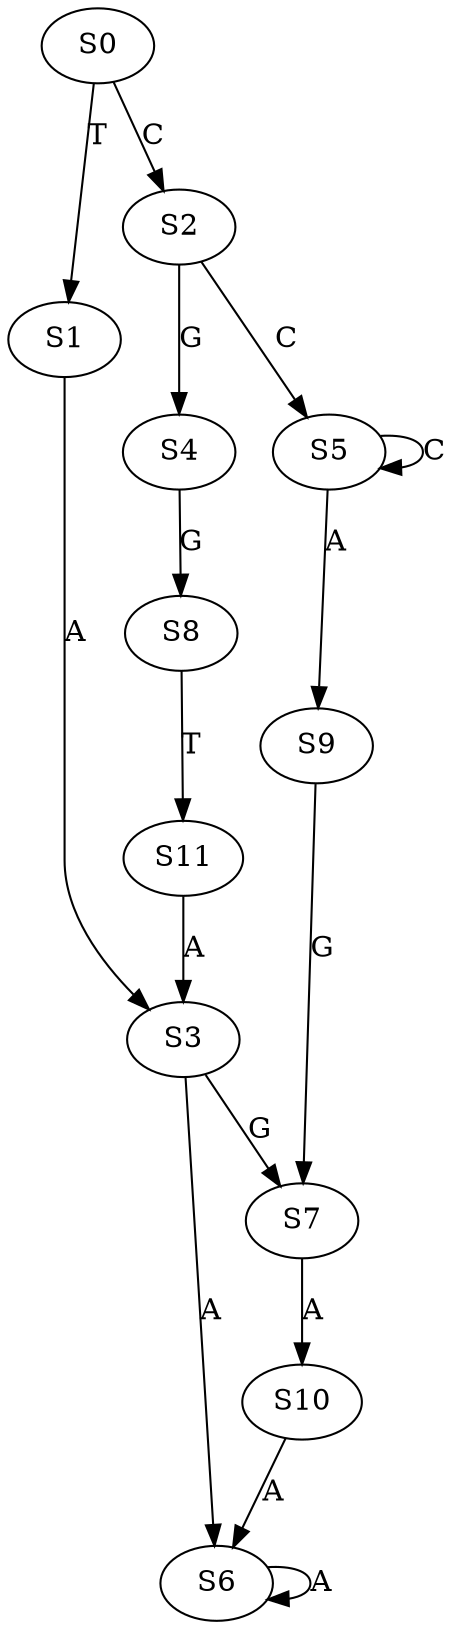 strict digraph  {
	S0 -> S1 [ label = T ];
	S0 -> S2 [ label = C ];
	S1 -> S3 [ label = A ];
	S2 -> S4 [ label = G ];
	S2 -> S5 [ label = C ];
	S3 -> S6 [ label = A ];
	S3 -> S7 [ label = G ];
	S4 -> S8 [ label = G ];
	S5 -> S9 [ label = A ];
	S5 -> S5 [ label = C ];
	S6 -> S6 [ label = A ];
	S7 -> S10 [ label = A ];
	S8 -> S11 [ label = T ];
	S9 -> S7 [ label = G ];
	S10 -> S6 [ label = A ];
	S11 -> S3 [ label = A ];
}

